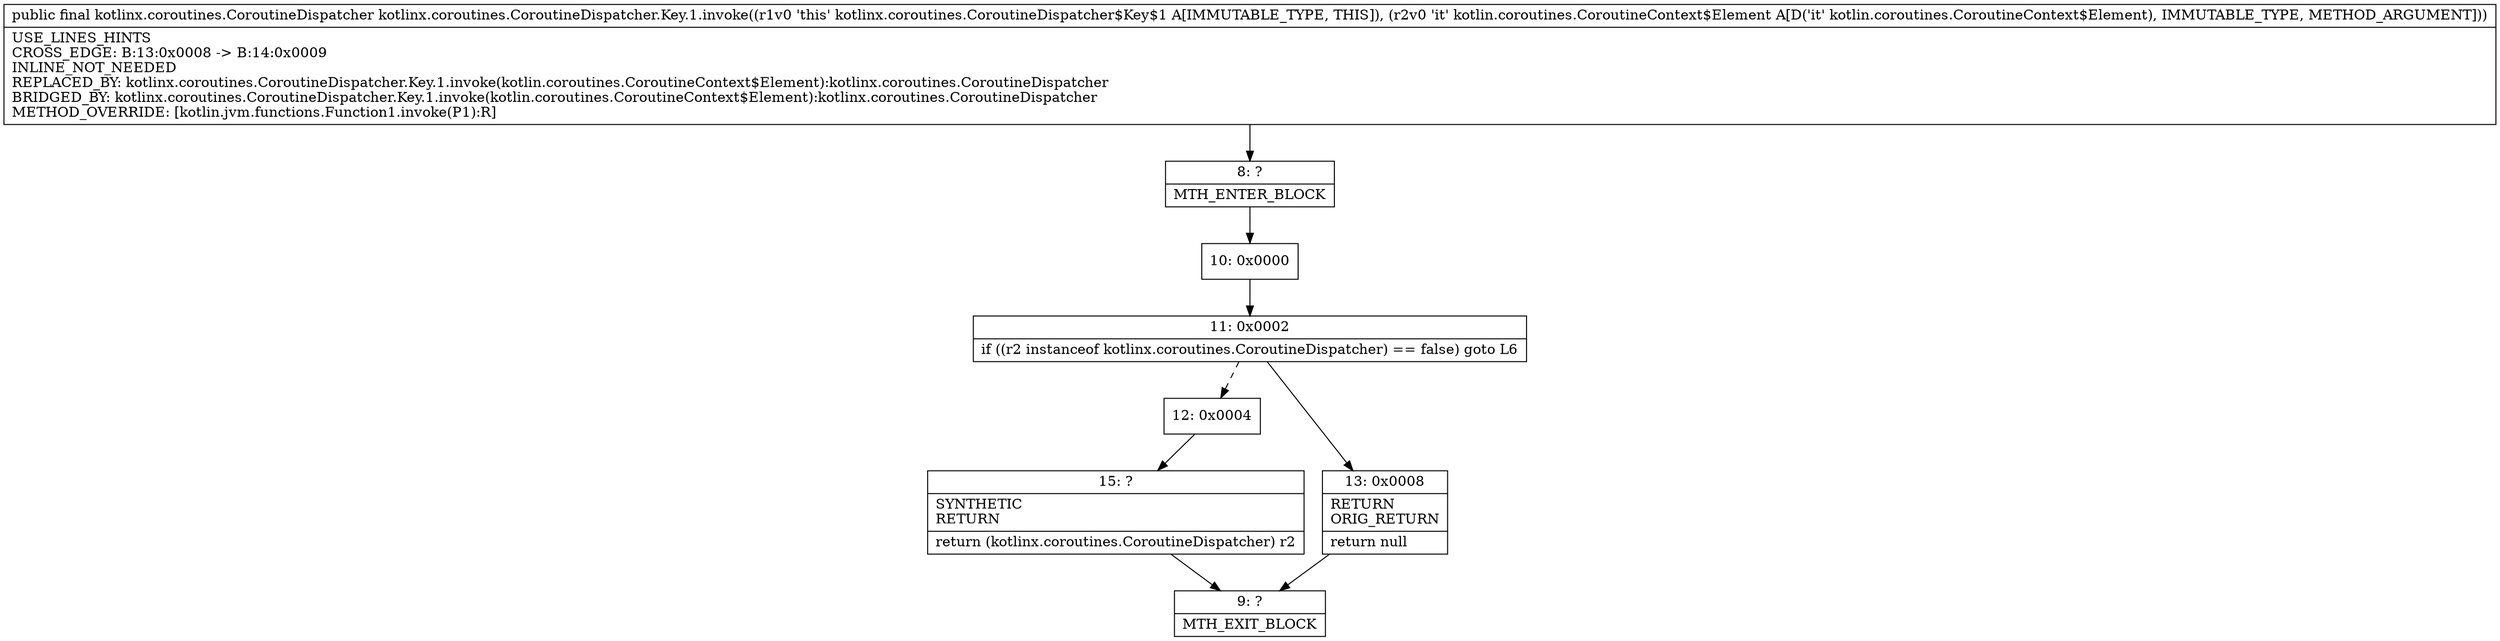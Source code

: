 digraph "CFG forkotlinx.coroutines.CoroutineDispatcher.Key.1.invoke(Lkotlin\/coroutines\/CoroutineContext$Element;)Lkotlinx\/coroutines\/CoroutineDispatcher;" {
Node_8 [shape=record,label="{8\:\ ?|MTH_ENTER_BLOCK\l}"];
Node_10 [shape=record,label="{10\:\ 0x0000}"];
Node_11 [shape=record,label="{11\:\ 0x0002|if ((r2 instanceof kotlinx.coroutines.CoroutineDispatcher) == false) goto L6\l}"];
Node_12 [shape=record,label="{12\:\ 0x0004}"];
Node_15 [shape=record,label="{15\:\ ?|SYNTHETIC\lRETURN\l|return (kotlinx.coroutines.CoroutineDispatcher) r2\l}"];
Node_9 [shape=record,label="{9\:\ ?|MTH_EXIT_BLOCK\l}"];
Node_13 [shape=record,label="{13\:\ 0x0008|RETURN\lORIG_RETURN\l|return null\l}"];
MethodNode[shape=record,label="{public final kotlinx.coroutines.CoroutineDispatcher kotlinx.coroutines.CoroutineDispatcher.Key.1.invoke((r1v0 'this' kotlinx.coroutines.CoroutineDispatcher$Key$1 A[IMMUTABLE_TYPE, THIS]), (r2v0 'it' kotlin.coroutines.CoroutineContext$Element A[D('it' kotlin.coroutines.CoroutineContext$Element), IMMUTABLE_TYPE, METHOD_ARGUMENT]))  | USE_LINES_HINTS\lCROSS_EDGE: B:13:0x0008 \-\> B:14:0x0009\lINLINE_NOT_NEEDED\lREPLACED_BY: kotlinx.coroutines.CoroutineDispatcher.Key.1.invoke(kotlin.coroutines.CoroutineContext$Element):kotlinx.coroutines.CoroutineDispatcher\lBRIDGED_BY: kotlinx.coroutines.CoroutineDispatcher.Key.1.invoke(kotlin.coroutines.CoroutineContext$Element):kotlinx.coroutines.CoroutineDispatcher\lMETHOD_OVERRIDE: [kotlin.jvm.functions.Function1.invoke(P1):R]\l}"];
MethodNode -> Node_8;Node_8 -> Node_10;
Node_10 -> Node_11;
Node_11 -> Node_12[style=dashed];
Node_11 -> Node_13;
Node_12 -> Node_15;
Node_15 -> Node_9;
Node_13 -> Node_9;
}

